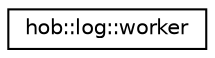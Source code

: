 digraph "Graphical Class Hierarchy"
{
 // LATEX_PDF_SIZE
  edge [fontname="Helvetica",fontsize="10",labelfontname="Helvetica",labelfontsize="10"];
  node [fontname="Helvetica",fontsize="10",shape=record];
  rankdir="LR";
  Node0 [label="hob::log::worker",height=0.2,width=0.4,color="black", fillcolor="white", style="filled",URL="$classhob_1_1log_1_1worker.html",tooltip=" "];
}
